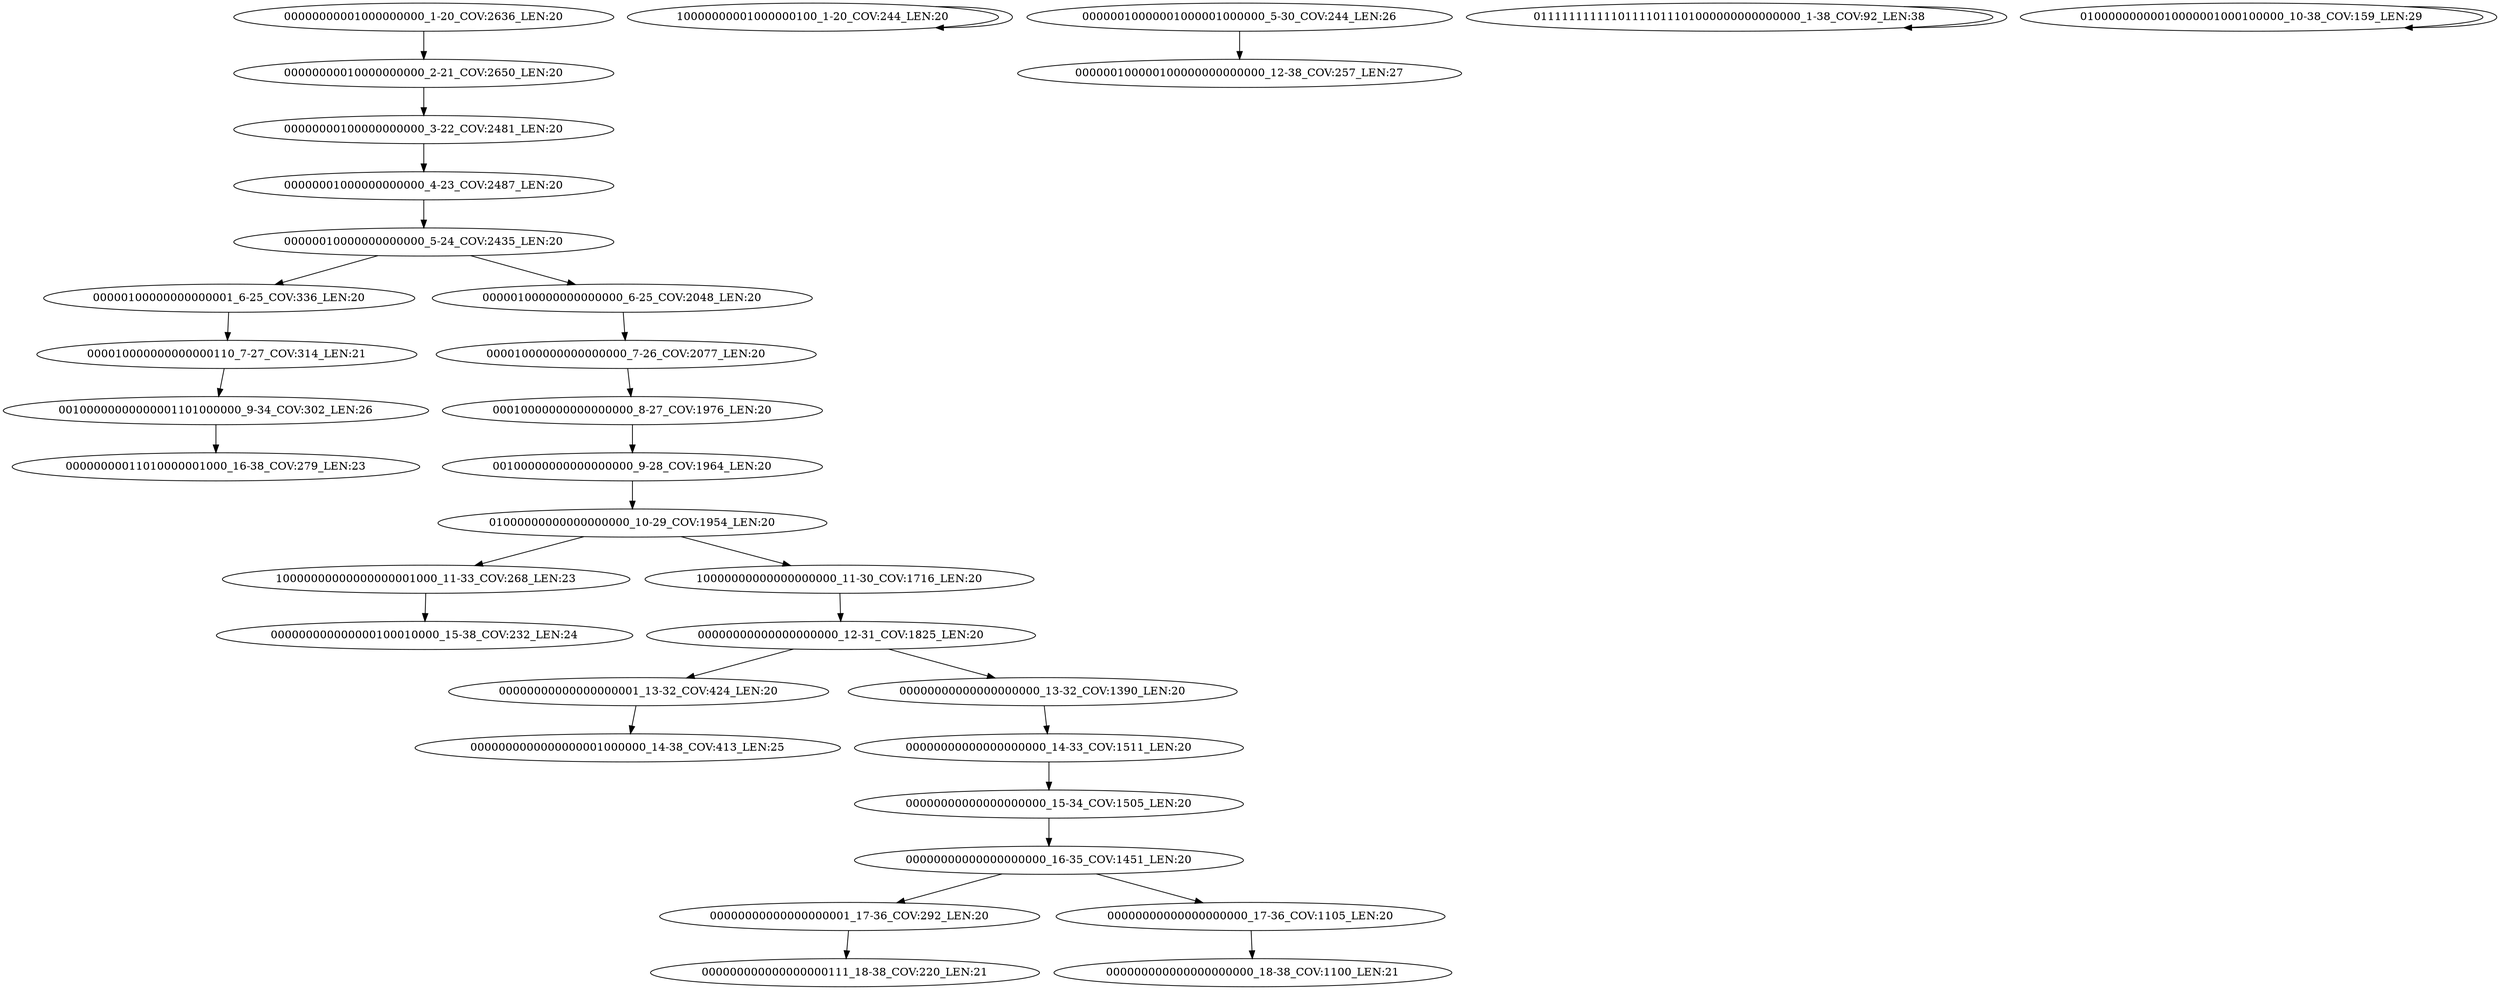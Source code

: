 digraph G {
    "00100000000000000000_9-28_COV:1964_LEN:20" -> "01000000000000000000_10-29_COV:1954_LEN:20";
    "000010000000000000110_7-27_COV:314_LEN:21" -> "00100000000000001101000000_9-34_COV:302_LEN:26";
    "00000000000000000001_13-32_COV:424_LEN:20" -> "0000000000000000001000000_14-38_COV:413_LEN:25";
    "10000000001000000100_1-20_COV:244_LEN:20" -> "10000000001000000100_1-20_COV:244_LEN:20";
    "00000010000001000001000000_5-30_COV:244_LEN:26" -> "000000100000100000000000000_12-38_COV:257_LEN:27";
    "00000000000000000001_17-36_COV:292_LEN:20" -> "000000000000000000111_18-38_COV:220_LEN:21";
    "00000000000000000000_15-34_COV:1505_LEN:20" -> "00000000000000000000_16-35_COV:1451_LEN:20";
    "10000000000000000001000_11-33_COV:268_LEN:23" -> "000000000000000100010000_15-38_COV:232_LEN:24";
    "00000100000000000001_6-25_COV:336_LEN:20" -> "000010000000000000110_7-27_COV:314_LEN:21";
    "00000000010000000000_2-21_COV:2650_LEN:20" -> "00000000100000000000_3-22_COV:2481_LEN:20";
    "10000000000000000000_11-30_COV:1716_LEN:20" -> "00000000000000000000_12-31_COV:1825_LEN:20";
    "01111111111101111011101000000000000000_1-38_COV:92_LEN:38" -> "01111111111101111011101000000000000000_1-38_COV:92_LEN:38";
    "00000000100000000000_3-22_COV:2481_LEN:20" -> "00000001000000000000_4-23_COV:2487_LEN:20";
    "00000000000000000000_12-31_COV:1825_LEN:20" -> "00000000000000000001_13-32_COV:424_LEN:20";
    "00000000000000000000_12-31_COV:1825_LEN:20" -> "00000000000000000000_13-32_COV:1390_LEN:20";
    "00001000000000000000_7-26_COV:2077_LEN:20" -> "00010000000000000000_8-27_COV:1976_LEN:20";
    "00000000000000000000_13-32_COV:1390_LEN:20" -> "00000000000000000000_14-33_COV:1511_LEN:20";
    "00000000000000000000_16-35_COV:1451_LEN:20" -> "00000000000000000001_17-36_COV:292_LEN:20";
    "00000000000000000000_16-35_COV:1451_LEN:20" -> "00000000000000000000_17-36_COV:1105_LEN:20";
    "00000000000000000000_14-33_COV:1511_LEN:20" -> "00000000000000000000_15-34_COV:1505_LEN:20";
    "01000000000000000000_10-29_COV:1954_LEN:20" -> "10000000000000000001000_11-33_COV:268_LEN:23";
    "01000000000000000000_10-29_COV:1954_LEN:20" -> "10000000000000000000_11-30_COV:1716_LEN:20";
    "00000010000000000000_5-24_COV:2435_LEN:20" -> "00000100000000000001_6-25_COV:336_LEN:20";
    "00000010000000000000_5-24_COV:2435_LEN:20" -> "00000100000000000000_6-25_COV:2048_LEN:20";
    "01000000000010000001000100000_10-38_COV:159_LEN:29" -> "01000000000010000001000100000_10-38_COV:159_LEN:29";
    "00010000000000000000_8-27_COV:1976_LEN:20" -> "00100000000000000000_9-28_COV:1964_LEN:20";
    "00100000000000001101000000_9-34_COV:302_LEN:26" -> "00000000011010000001000_16-38_COV:279_LEN:23";
    "00000000000000000000_17-36_COV:1105_LEN:20" -> "000000000000000000000_18-38_COV:1100_LEN:21";
    "00000000001000000000_1-20_COV:2636_LEN:20" -> "00000000010000000000_2-21_COV:2650_LEN:20";
    "00000100000000000000_6-25_COV:2048_LEN:20" -> "00001000000000000000_7-26_COV:2077_LEN:20";
    "00000001000000000000_4-23_COV:2487_LEN:20" -> "00000010000000000000_5-24_COV:2435_LEN:20";
}
